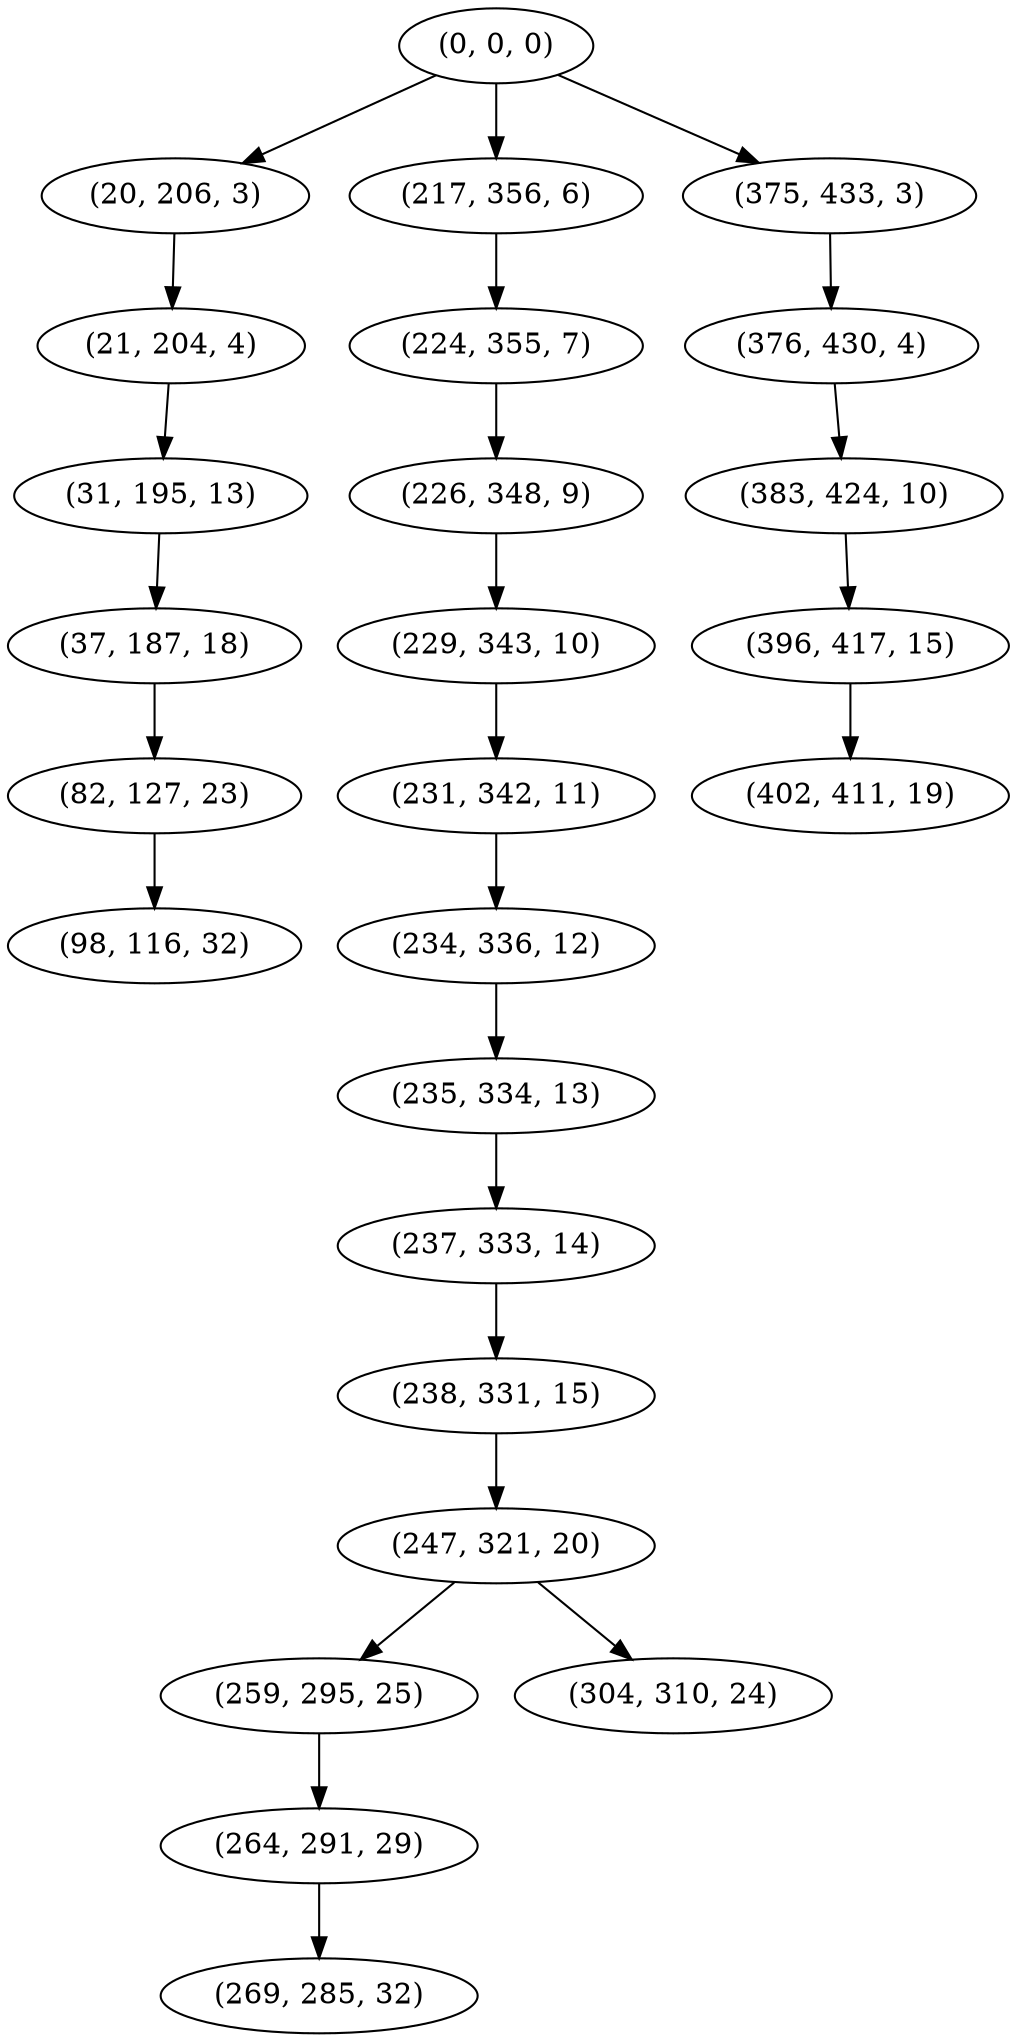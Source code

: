 digraph tree {
    "(0, 0, 0)";
    "(20, 206, 3)";
    "(21, 204, 4)";
    "(31, 195, 13)";
    "(37, 187, 18)";
    "(82, 127, 23)";
    "(98, 116, 32)";
    "(217, 356, 6)";
    "(224, 355, 7)";
    "(226, 348, 9)";
    "(229, 343, 10)";
    "(231, 342, 11)";
    "(234, 336, 12)";
    "(235, 334, 13)";
    "(237, 333, 14)";
    "(238, 331, 15)";
    "(247, 321, 20)";
    "(259, 295, 25)";
    "(264, 291, 29)";
    "(269, 285, 32)";
    "(304, 310, 24)";
    "(375, 433, 3)";
    "(376, 430, 4)";
    "(383, 424, 10)";
    "(396, 417, 15)";
    "(402, 411, 19)";
    "(0, 0, 0)" -> "(20, 206, 3)";
    "(0, 0, 0)" -> "(217, 356, 6)";
    "(0, 0, 0)" -> "(375, 433, 3)";
    "(20, 206, 3)" -> "(21, 204, 4)";
    "(21, 204, 4)" -> "(31, 195, 13)";
    "(31, 195, 13)" -> "(37, 187, 18)";
    "(37, 187, 18)" -> "(82, 127, 23)";
    "(82, 127, 23)" -> "(98, 116, 32)";
    "(217, 356, 6)" -> "(224, 355, 7)";
    "(224, 355, 7)" -> "(226, 348, 9)";
    "(226, 348, 9)" -> "(229, 343, 10)";
    "(229, 343, 10)" -> "(231, 342, 11)";
    "(231, 342, 11)" -> "(234, 336, 12)";
    "(234, 336, 12)" -> "(235, 334, 13)";
    "(235, 334, 13)" -> "(237, 333, 14)";
    "(237, 333, 14)" -> "(238, 331, 15)";
    "(238, 331, 15)" -> "(247, 321, 20)";
    "(247, 321, 20)" -> "(259, 295, 25)";
    "(247, 321, 20)" -> "(304, 310, 24)";
    "(259, 295, 25)" -> "(264, 291, 29)";
    "(264, 291, 29)" -> "(269, 285, 32)";
    "(375, 433, 3)" -> "(376, 430, 4)";
    "(376, 430, 4)" -> "(383, 424, 10)";
    "(383, 424, 10)" -> "(396, 417, 15)";
    "(396, 417, 15)" -> "(402, 411, 19)";
}
